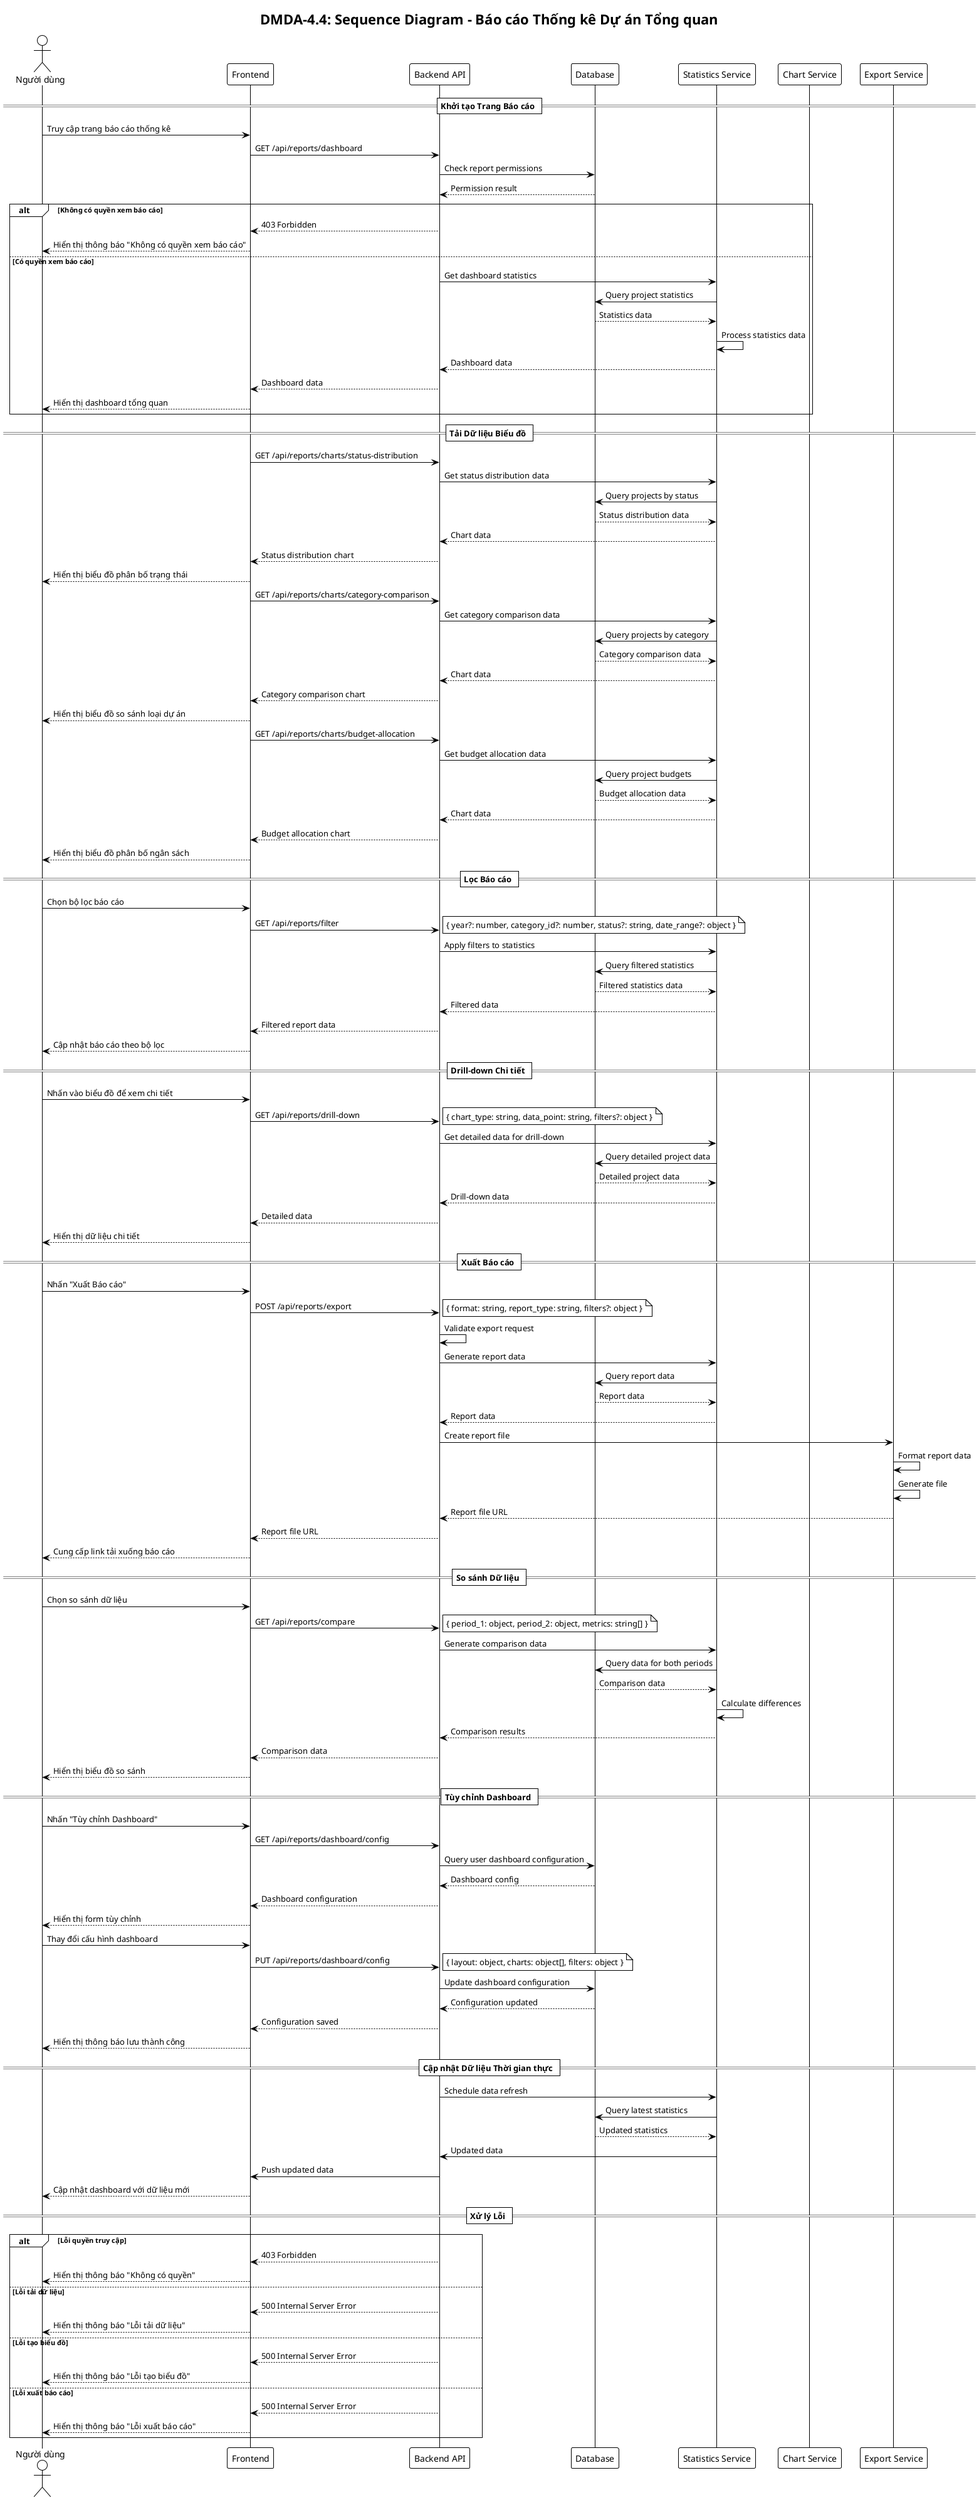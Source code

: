 @startuml DMDA-4.4 Sequence Diagram
!theme plain
skinparam sequenceFontSize 12

title DMDA-4.4: Sequence Diagram - Báo cáo Thống kê Dự án Tổng quan

actor "Người dùng" as U
participant "Frontend" as F
participant "Backend API" as B
participant "Database" as D
participant "Statistics Service" as SS
participant "Chart Service" as CS
participant "Export Service" as ES

== Khởi tạo Trang Báo cáo ==

U -> F: Truy cập trang báo cáo thống kê
F -> B: GET /api/reports/dashboard
B -> D: Check report permissions
D --> B: Permission result

alt Không có quyền xem báo cáo
    B --> F: 403 Forbidden
    F --> U: Hiển thị thông báo "Không có quyền xem báo cáo"
else Có quyền xem báo cáo
    B -> SS: Get dashboard statistics
    SS -> D: Query project statistics
    D --> SS: Statistics data
    SS -> SS: Process statistics data
    SS --> B: Dashboard data
    B --> F: Dashboard data
    F --> U: Hiển thị dashboard tổng quan
end

== Tải Dữ liệu Biểu đồ ==

F -> B: GET /api/reports/charts/status-distribution
B -> SS: Get status distribution data
SS -> D: Query projects by status
D --> SS: Status distribution data
SS --> B: Chart data
B --> F: Status distribution chart
F --> U: Hiển thị biểu đồ phân bố trạng thái

F -> B: GET /api/reports/charts/category-comparison
B -> SS: Get category comparison data
SS -> D: Query projects by category
D --> SS: Category comparison data
SS --> B: Chart data
B --> F: Category comparison chart
F --> U: Hiển thị biểu đồ so sánh loại dự án

F -> B: GET /api/reports/charts/budget-allocation
B -> SS: Get budget allocation data
SS -> D: Query project budgets
D --> SS: Budget allocation data
SS --> B: Chart data
B --> F: Budget allocation chart
F --> U: Hiển thị biểu đồ phân bố ngân sách

== Lọc Báo cáo ==

U -> F: Chọn bộ lọc báo cáo
F -> B: GET /api/reports/filter
note right: { year?: number, category_id?: number, status?: string, date_range?: object }

B -> SS: Apply filters to statistics
SS -> D: Query filtered statistics
D --> SS: Filtered statistics data
SS --> B: Filtered data
B --> F: Filtered report data
F --> U: Cập nhật báo cáo theo bộ lọc

== Drill-down Chi tiết ==

U -> F: Nhấn vào biểu đồ để xem chi tiết
F -> B: GET /api/reports/drill-down
note right: { chart_type: string, data_point: string, filters?: object }

B -> SS: Get detailed data for drill-down
SS -> D: Query detailed project data
D --> SS: Detailed project data
SS --> B: Drill-down data
B --> F: Detailed data
F --> U: Hiển thị dữ liệu chi tiết

== Xuất Báo cáo ==

U -> F: Nhấn "Xuất Báo cáo"
F -> B: POST /api/reports/export
note right: { format: string, report_type: string, filters?: object }

B -> B: Validate export request
B -> SS: Generate report data
SS -> D: Query report data
D --> SS: Report data
SS --> B: Report data
B -> ES: Create report file
ES -> ES: Format report data
ES -> ES: Generate file
ES --> B: Report file URL
B --> F: Report file URL
F --> U: Cung cấp link tải xuống báo cáo

== So sánh Dữ liệu ==

U -> F: Chọn so sánh dữ liệu
F -> B: GET /api/reports/compare
note right: { period_1: object, period_2: object, metrics: string[] }

B -> SS: Generate comparison data
SS -> D: Query data for both periods
D --> SS: Comparison data
SS -> SS: Calculate differences
SS --> B: Comparison results
B --> F: Comparison data
F --> U: Hiển thị biểu đồ so sánh

== Tùy chỉnh Dashboard ==

U -> F: Nhấn "Tùy chỉnh Dashboard"
F -> B: GET /api/reports/dashboard/config
B -> D: Query user dashboard configuration
D --> B: Dashboard config
B --> F: Dashboard configuration
F --> U: Hiển thị form tùy chỉnh

U -> F: Thay đổi cấu hình dashboard
F -> B: PUT /api/reports/dashboard/config
note right: { layout: object, charts: object[], filters: object }

B -> D: Update dashboard configuration
D --> B: Configuration updated
B --> F: Configuration saved
F --> U: Hiển thị thông báo lưu thành công

== Cập nhật Dữ liệu Thời gian thực ==

B -> SS: Schedule data refresh
SS -> D: Query latest statistics
D --> SS: Updated statistics
SS -> B: Updated data
B -> F: Push updated data
F --> U: Cập nhật dashboard với dữ liệu mới

== Xử lý Lỗi ==

alt Lỗi quyền truy cập
    B --> F: 403 Forbidden
    F --> U: Hiển thị thông báo "Không có quyền"
else Lỗi tải dữ liệu
    B --> F: 500 Internal Server Error
    F --> U: Hiển thị thông báo "Lỗi tải dữ liệu"
else Lỗi tạo biểu đồ
    B --> F: 500 Internal Server Error
    F --> U: Hiển thị thông báo "Lỗi tạo biểu đồ"
else Lỗi xuất báo cáo
    B --> F: 500 Internal Server Error
    F --> U: Hiển thị thông báo "Lỗi xuất báo cáo"
end

@enduml

